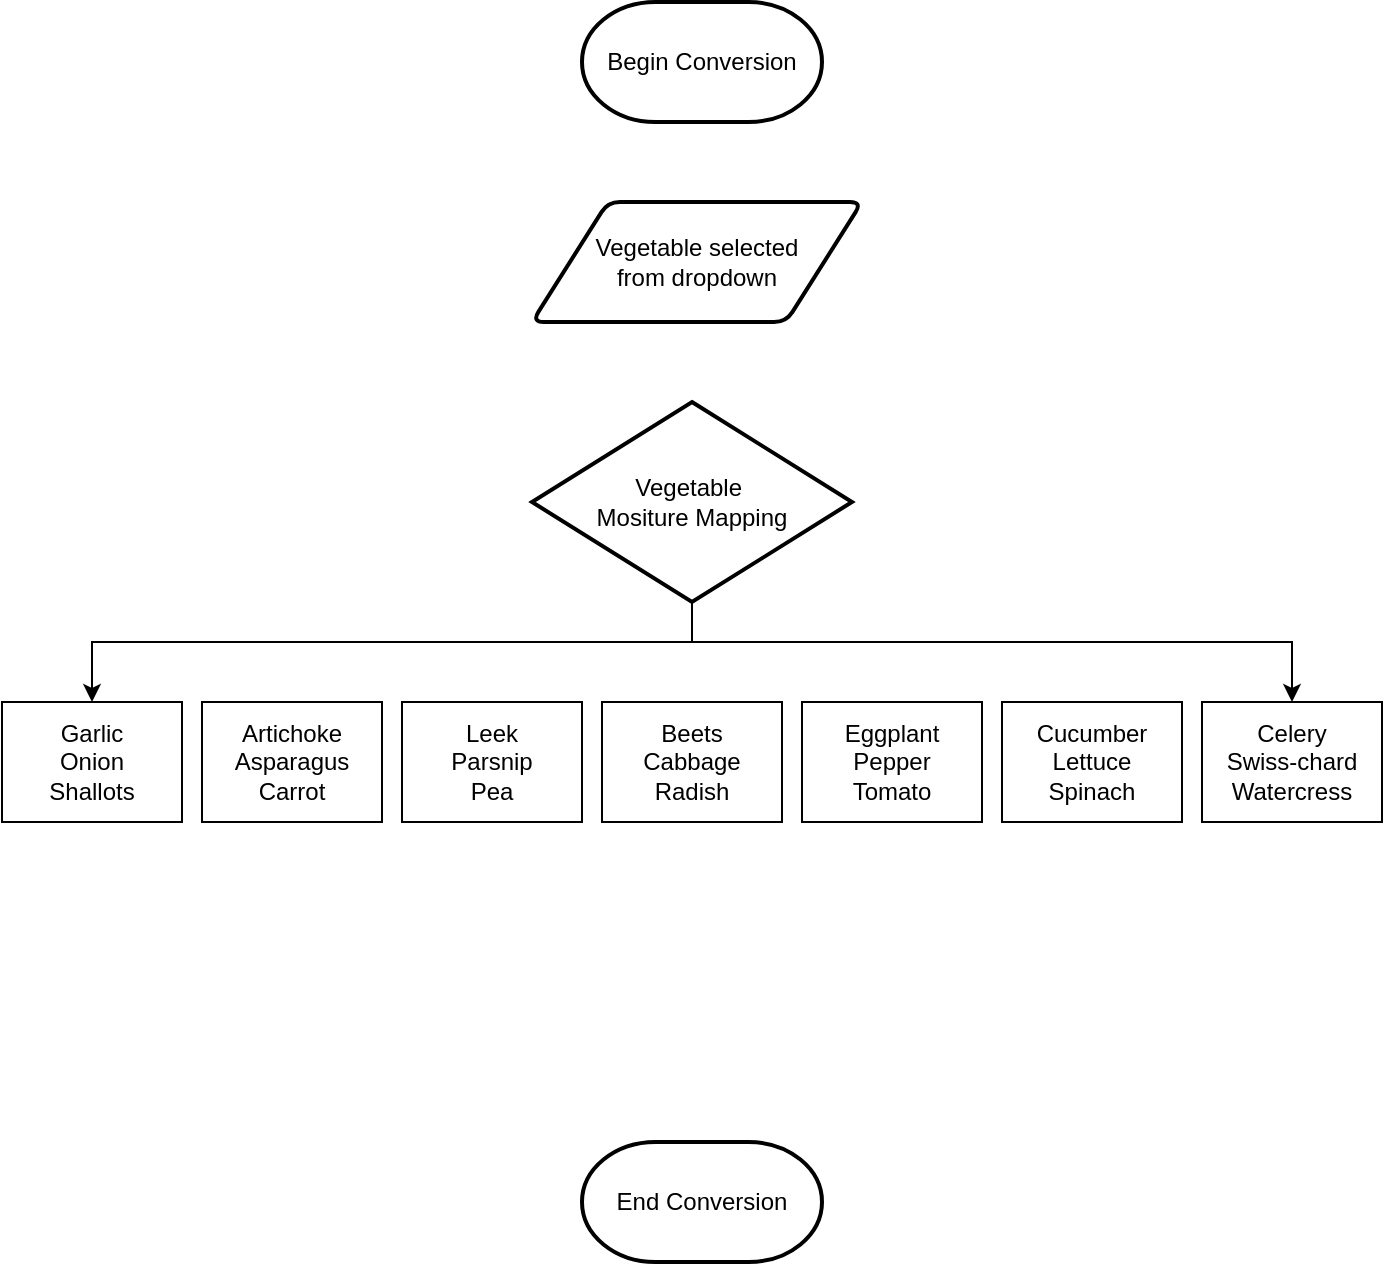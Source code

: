 <mxfile version="24.7.7">
  <diagram name="Page-1" id="j25ZCm1TXIqqxFwWsPrZ">
    <mxGraphModel dx="1674" dy="738" grid="1" gridSize="10" guides="1" tooltips="1" connect="1" arrows="1" fold="1" page="1" pageScale="1" pageWidth="850" pageHeight="1100" math="0" shadow="0">
      <root>
        <mxCell id="0" />
        <mxCell id="1" parent="0" />
        <mxCell id="ybaveV3DAyDXlLz-k_LM-1" value="Begin Conversion" style="strokeWidth=2;html=1;shape=mxgraph.flowchart.terminator;whiteSpace=wrap;" vertex="1" parent="1">
          <mxGeometry x="370" y="60" width="120" height="60" as="geometry" />
        </mxCell>
        <mxCell id="ybaveV3DAyDXlLz-k_LM-2" value="End Conversion" style="strokeWidth=2;html=1;shape=mxgraph.flowchart.terminator;whiteSpace=wrap;" vertex="1" parent="1">
          <mxGeometry x="370" y="630" width="120" height="60" as="geometry" />
        </mxCell>
        <mxCell id="ybaveV3DAyDXlLz-k_LM-3" value="Vegetable selected&lt;div&gt;from dropdown&lt;/div&gt;" style="shape=parallelogram;html=1;strokeWidth=2;perimeter=parallelogramPerimeter;whiteSpace=wrap;rounded=1;arcSize=12;size=0.23;" vertex="1" parent="1">
          <mxGeometry x="345" y="160" width="165" height="60" as="geometry" />
        </mxCell>
        <mxCell id="ybaveV3DAyDXlLz-k_LM-4" value="Vegetable&amp;nbsp;&lt;div&gt;Mositure Mapping&lt;/div&gt;" style="strokeWidth=2;html=1;shape=mxgraph.flowchart.decision;whiteSpace=wrap;" vertex="1" parent="1">
          <mxGeometry x="345" y="260" width="160" height="100" as="geometry" />
        </mxCell>
        <mxCell id="ybaveV3DAyDXlLz-k_LM-5" value="Garlic&lt;div&gt;Onion&lt;/div&gt;&lt;div&gt;Shallots&lt;/div&gt;" style="rounded=0;whiteSpace=wrap;html=1;" vertex="1" parent="1">
          <mxGeometry x="80" y="410" width="90" height="60" as="geometry" />
        </mxCell>
        <mxCell id="ybaveV3DAyDXlLz-k_LM-6" value="" style="endArrow=classic;html=1;rounded=0;exitX=0.5;exitY=1;exitDx=0;exitDy=0;exitPerimeter=0;entryX=0.5;entryY=0;entryDx=0;entryDy=0;" edge="1" parent="1" source="ybaveV3DAyDXlLz-k_LM-4" target="ybaveV3DAyDXlLz-k_LM-5">
          <mxGeometry width="50" height="50" relative="1" as="geometry">
            <mxPoint x="400" y="410" as="sourcePoint" />
            <mxPoint x="450" y="360" as="targetPoint" />
            <Array as="points">
              <mxPoint x="425" y="380" />
              <mxPoint x="125" y="380" />
            </Array>
          </mxGeometry>
        </mxCell>
        <mxCell id="ybaveV3DAyDXlLz-k_LM-7" value="Leek&lt;div&gt;Parsnip&lt;/div&gt;&lt;div&gt;Pea&lt;/div&gt;" style="rounded=0;whiteSpace=wrap;html=1;" vertex="1" parent="1">
          <mxGeometry x="280" y="410" width="90" height="60" as="geometry" />
        </mxCell>
        <mxCell id="ybaveV3DAyDXlLz-k_LM-8" value="Artichoke&lt;div&gt;Asparagus&lt;/div&gt;&lt;div&gt;Carrot&lt;/div&gt;" style="rounded=0;whiteSpace=wrap;html=1;" vertex="1" parent="1">
          <mxGeometry x="180" y="410" width="90" height="60" as="geometry" />
        </mxCell>
        <mxCell id="ybaveV3DAyDXlLz-k_LM-9" value="Beets&lt;div&gt;Cabbage&lt;/div&gt;&lt;div&gt;Radish&lt;/div&gt;" style="rounded=0;whiteSpace=wrap;html=1;" vertex="1" parent="1">
          <mxGeometry x="380" y="410" width="90" height="60" as="geometry" />
        </mxCell>
        <mxCell id="ybaveV3DAyDXlLz-k_LM-10" value="Eggplant&lt;div&gt;Pepper&lt;/div&gt;&lt;div&gt;Tomato&lt;/div&gt;" style="rounded=0;whiteSpace=wrap;html=1;" vertex="1" parent="1">
          <mxGeometry x="480" y="410" width="90" height="60" as="geometry" />
        </mxCell>
        <mxCell id="ybaveV3DAyDXlLz-k_LM-11" value="Celery&lt;div&gt;Swiss-chard&lt;/div&gt;&lt;div&gt;Watercress&lt;/div&gt;" style="rounded=0;whiteSpace=wrap;html=1;" vertex="1" parent="1">
          <mxGeometry x="680" y="410" width="90" height="60" as="geometry" />
        </mxCell>
        <mxCell id="ybaveV3DAyDXlLz-k_LM-12" value="Cucumber&lt;div&gt;Lettuce&lt;/div&gt;&lt;div&gt;Spinach&lt;/div&gt;" style="rounded=0;whiteSpace=wrap;html=1;" vertex="1" parent="1">
          <mxGeometry x="580" y="410" width="90" height="60" as="geometry" />
        </mxCell>
        <mxCell id="ybaveV3DAyDXlLz-k_LM-13" value="" style="endArrow=classic;html=1;rounded=0;exitX=0.5;exitY=1;exitDx=0;exitDy=0;exitPerimeter=0;entryX=0.5;entryY=0;entryDx=0;entryDy=0;" edge="1" parent="1" source="ybaveV3DAyDXlLz-k_LM-4" target="ybaveV3DAyDXlLz-k_LM-11">
          <mxGeometry width="50" height="50" relative="1" as="geometry">
            <mxPoint x="400" y="410" as="sourcePoint" />
            <mxPoint x="450" y="360" as="targetPoint" />
            <Array as="points">
              <mxPoint x="425" y="380" />
              <mxPoint x="725" y="380" />
            </Array>
          </mxGeometry>
        </mxCell>
      </root>
    </mxGraphModel>
  </diagram>
</mxfile>
